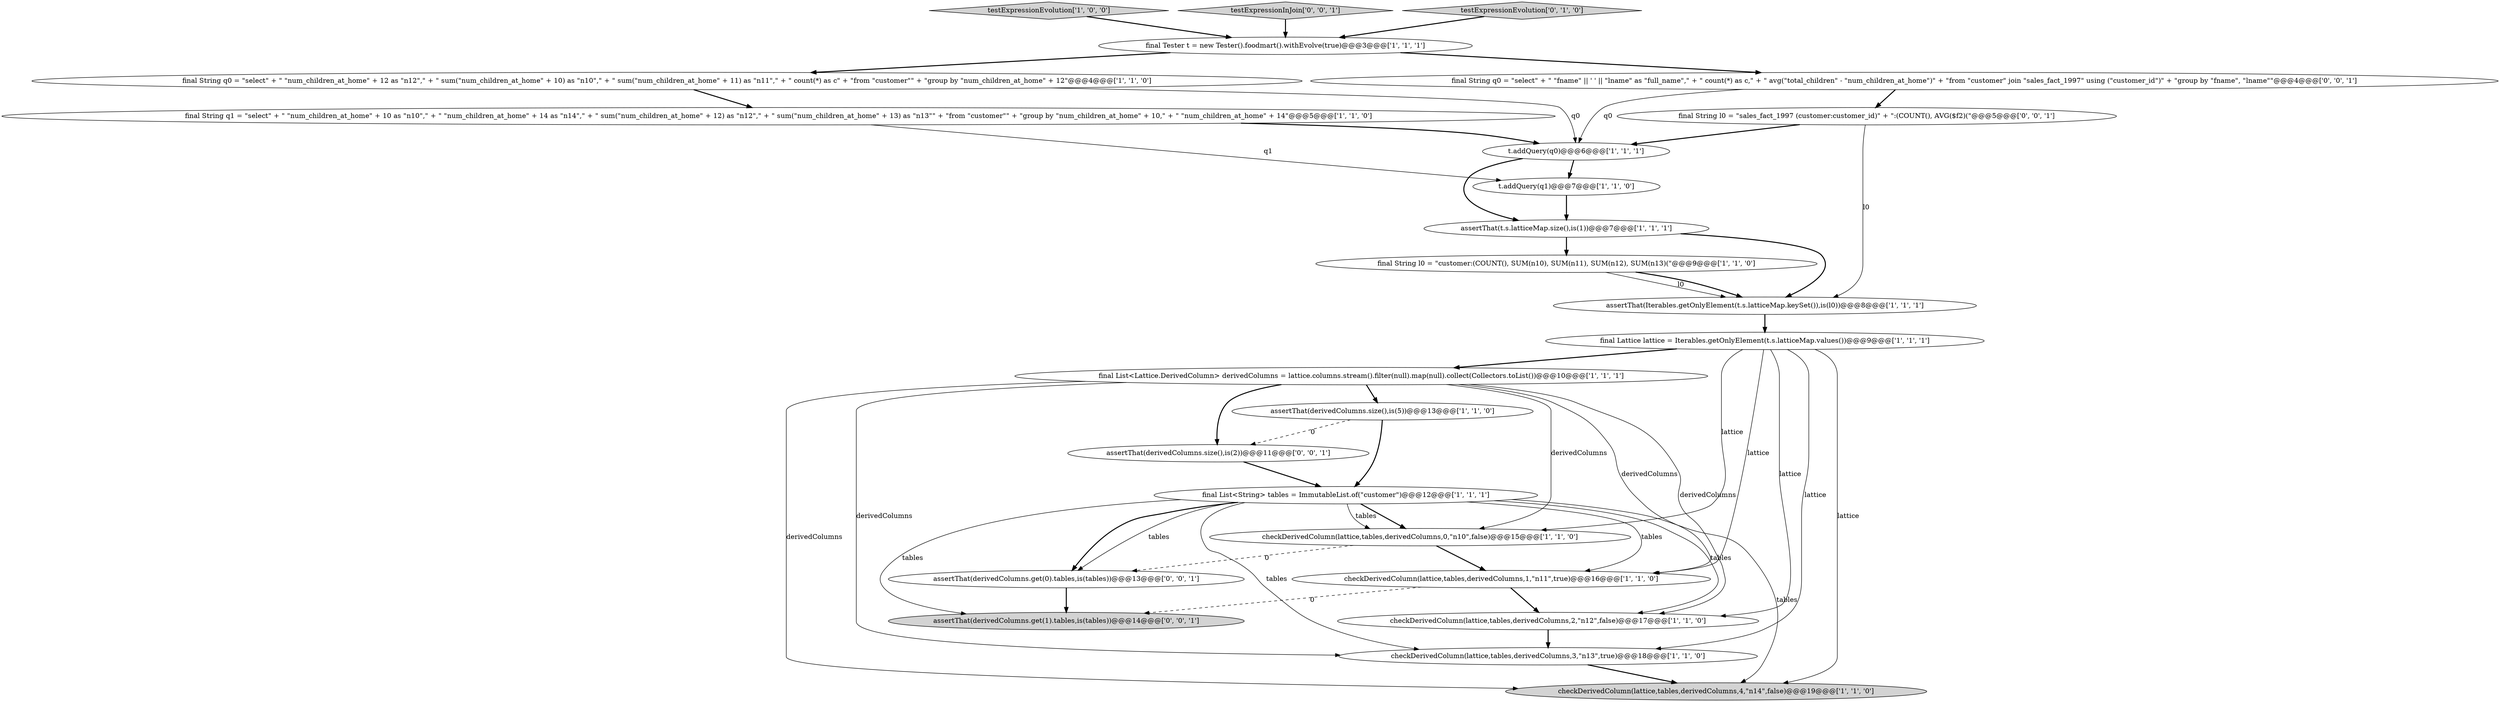 digraph {
7 [style = filled, label = "t.addQuery(q0)@@@6@@@['1', '1', '1']", fillcolor = white, shape = ellipse image = "AAA0AAABBB1BBB"];
1 [style = filled, label = "final String q0 = \"select\" + \" \"num_children_at_home\" + 12 as \"n12\",\" + \" sum(\"num_children_at_home\" + 10) as \"n10\",\" + \" sum(\"num_children_at_home\" + 11) as \"n11\",\" + \" count(*) as c\" + \"from \"customer\"\" + \"group by \"num_children_at_home\" + 12\"@@@4@@@['1', '1', '0']", fillcolor = white, shape = ellipse image = "AAA0AAABBB1BBB"];
20 [style = filled, label = "final String q0 = \"select\" + \" \"fname\" || ' ' || \"lname\" as \"full_name\",\" + \" count(*) as c,\" + \" avg(\"total_children\" - \"num_children_at_home\")\" + \"from \"customer\" join \"sales_fact_1997\" using (\"customer_id\")\" + \"group by \"fname\", \"lname\"\"@@@4@@@['0', '0', '1']", fillcolor = white, shape = ellipse image = "AAA0AAABBB3BBB"];
11 [style = filled, label = "testExpressionEvolution['1', '0', '0']", fillcolor = lightgray, shape = diamond image = "AAA0AAABBB1BBB"];
0 [style = filled, label = "final List<String> tables = ImmutableList.of(\"customer\")@@@12@@@['1', '1', '1']", fillcolor = white, shape = ellipse image = "AAA0AAABBB1BBB"];
2 [style = filled, label = "final Lattice lattice = Iterables.getOnlyElement(t.s.latticeMap.values())@@@9@@@['1', '1', '1']", fillcolor = white, shape = ellipse image = "AAA0AAABBB1BBB"];
24 [style = filled, label = "assertThat(derivedColumns.get(1).tables,is(tables))@@@14@@@['0', '0', '1']", fillcolor = lightgray, shape = ellipse image = "AAA0AAABBB3BBB"];
21 [style = filled, label = "final String l0 = \"sales_fact_1997 (customer:customer_id)\" + \":(COUNT(), AVG($f2)(\"@@@5@@@['0', '0', '1']", fillcolor = white, shape = ellipse image = "AAA0AAABBB3BBB"];
9 [style = filled, label = "final List<Lattice.DerivedColumn> derivedColumns = lattice.columns.stream().filter(null).map(null).collect(Collectors.toList())@@@10@@@['1', '1', '1']", fillcolor = white, shape = ellipse image = "AAA0AAABBB1BBB"];
22 [style = filled, label = "assertThat(derivedColumns.get(0).tables,is(tables))@@@13@@@['0', '0', '1']", fillcolor = white, shape = ellipse image = "AAA0AAABBB3BBB"];
19 [style = filled, label = "testExpressionInJoin['0', '0', '1']", fillcolor = lightgray, shape = diamond image = "AAA0AAABBB3BBB"];
5 [style = filled, label = "checkDerivedColumn(lattice,tables,derivedColumns,1,\"n11\",true)@@@16@@@['1', '1', '0']", fillcolor = white, shape = ellipse image = "AAA0AAABBB1BBB"];
18 [style = filled, label = "testExpressionEvolution['0', '1', '0']", fillcolor = lightgray, shape = diamond image = "AAA0AAABBB2BBB"];
8 [style = filled, label = "t.addQuery(q1)@@@7@@@['1', '1', '0']", fillcolor = white, shape = ellipse image = "AAA0AAABBB1BBB"];
16 [style = filled, label = "assertThat(derivedColumns.size(),is(5))@@@13@@@['1', '1', '0']", fillcolor = white, shape = ellipse image = "AAA0AAABBB1BBB"];
4 [style = filled, label = "assertThat(Iterables.getOnlyElement(t.s.latticeMap.keySet()),is(l0))@@@8@@@['1', '1', '1']", fillcolor = white, shape = ellipse image = "AAA0AAABBB1BBB"];
23 [style = filled, label = "assertThat(derivedColumns.size(),is(2))@@@11@@@['0', '0', '1']", fillcolor = white, shape = ellipse image = "AAA0AAABBB3BBB"];
13 [style = filled, label = "checkDerivedColumn(lattice,tables,derivedColumns,4,\"n14\",false)@@@19@@@['1', '1', '0']", fillcolor = lightgray, shape = ellipse image = "AAA0AAABBB1BBB"];
3 [style = filled, label = "assertThat(t.s.latticeMap.size(),is(1))@@@7@@@['1', '1', '1']", fillcolor = white, shape = ellipse image = "AAA0AAABBB1BBB"];
10 [style = filled, label = "checkDerivedColumn(lattice,tables,derivedColumns,2,\"n12\",false)@@@17@@@['1', '1', '0']", fillcolor = white, shape = ellipse image = "AAA0AAABBB1BBB"];
15 [style = filled, label = "final String l0 = \"customer:(COUNT(), SUM(n10), SUM(n11), SUM(n12), SUM(n13)(\"@@@9@@@['1', '1', '0']", fillcolor = white, shape = ellipse image = "AAA0AAABBB1BBB"];
12 [style = filled, label = "checkDerivedColumn(lattice,tables,derivedColumns,0,\"n10\",false)@@@15@@@['1', '1', '0']", fillcolor = white, shape = ellipse image = "AAA0AAABBB1BBB"];
14 [style = filled, label = "final Tester t = new Tester().foodmart().withEvolve(true)@@@3@@@['1', '1', '1']", fillcolor = white, shape = ellipse image = "AAA0AAABBB1BBB"];
17 [style = filled, label = "final String q1 = \"select\" + \" \"num_children_at_home\" + 10 as \"n10\",\" + \" \"num_children_at_home\" + 14 as \"n14\",\" + \" sum(\"num_children_at_home\" + 12) as \"n12\",\" + \" sum(\"num_children_at_home\" + 13) as \"n13\"\" + \"from \"customer\"\" + \"group by \"num_children_at_home\" + 10,\" + \" \"num_children_at_home\" + 14\"@@@5@@@['1', '1', '0']", fillcolor = white, shape = ellipse image = "AAA0AAABBB1BBB"];
6 [style = filled, label = "checkDerivedColumn(lattice,tables,derivedColumns,3,\"n13\",true)@@@18@@@['1', '1', '0']", fillcolor = white, shape = ellipse image = "AAA0AAABBB1BBB"];
9->10 [style = solid, label="derivedColumns"];
5->10 [style = bold, label=""];
16->0 [style = bold, label=""];
15->4 [style = solid, label="l0"];
12->5 [style = bold, label=""];
11->14 [style = bold, label=""];
0->12 [style = bold, label=""];
0->12 [style = solid, label="tables"];
2->12 [style = solid, label="lattice"];
8->3 [style = bold, label=""];
0->22 [style = solid, label="tables"];
2->5 [style = solid, label="lattice"];
9->12 [style = solid, label="derivedColumns"];
5->24 [style = dashed, label="0"];
0->5 [style = solid, label="tables"];
16->23 [style = dashed, label="0"];
3->15 [style = bold, label=""];
4->2 [style = bold, label=""];
2->9 [style = bold, label=""];
9->13 [style = solid, label="derivedColumns"];
2->6 [style = solid, label="lattice"];
7->8 [style = bold, label=""];
23->0 [style = bold, label=""];
3->4 [style = bold, label=""];
10->6 [style = bold, label=""];
2->13 [style = solid, label="lattice"];
9->16 [style = bold, label=""];
7->3 [style = bold, label=""];
14->1 [style = bold, label=""];
1->7 [style = solid, label="q0"];
1->17 [style = bold, label=""];
17->8 [style = solid, label="q1"];
9->6 [style = solid, label="derivedColumns"];
0->24 [style = solid, label="tables"];
20->21 [style = bold, label=""];
17->7 [style = bold, label=""];
9->23 [style = bold, label=""];
2->10 [style = solid, label="lattice"];
0->13 [style = solid, label="tables"];
20->7 [style = solid, label="q0"];
19->14 [style = bold, label=""];
0->10 [style = solid, label="tables"];
6->13 [style = bold, label=""];
0->22 [style = bold, label=""];
12->22 [style = dashed, label="0"];
15->4 [style = bold, label=""];
21->7 [style = bold, label=""];
0->6 [style = solid, label="tables"];
22->24 [style = bold, label=""];
9->5 [style = solid, label="derivedColumns"];
18->14 [style = bold, label=""];
14->20 [style = bold, label=""];
21->4 [style = solid, label="l0"];
}
